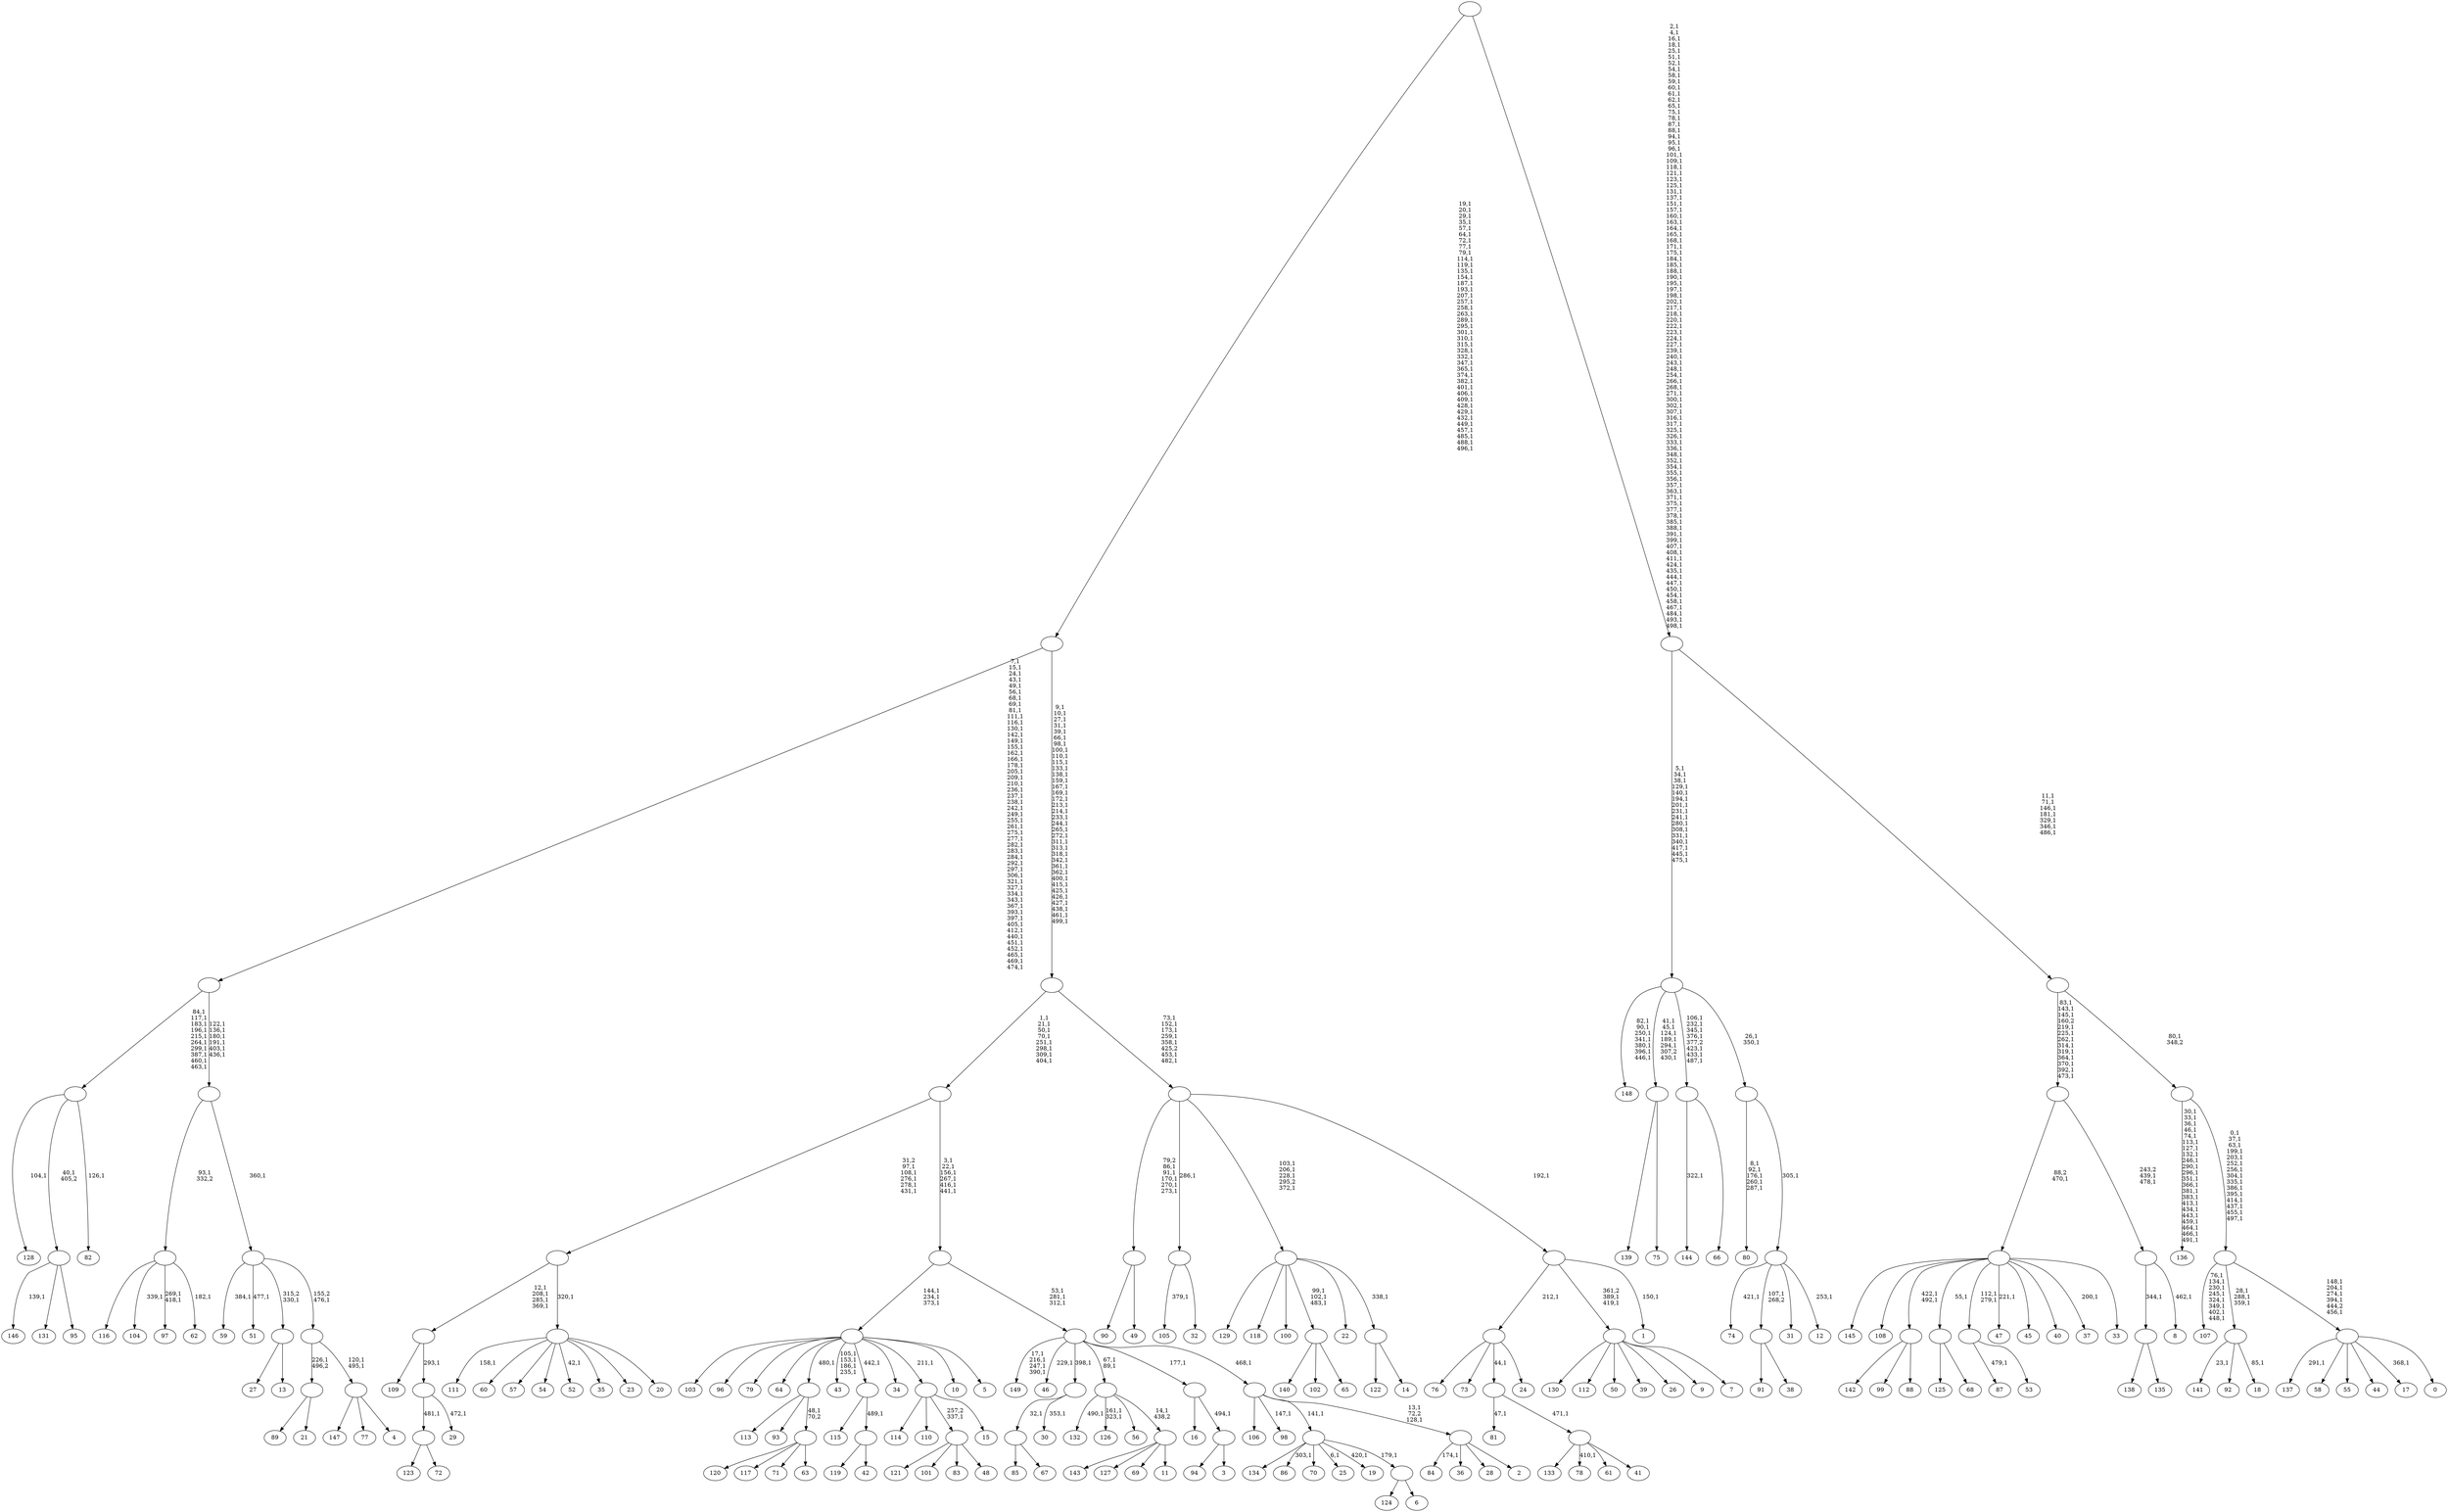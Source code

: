 digraph T {
	650 [label="149"]
	645 [label="148"]
	637 [label="147"]
	636 [label="146"]
	634 [label="145"]
	633 [label="144"]
	631 [label="143"]
	630 [label="142"]
	629 [label="141"]
	627 [label="140"]
	626 [label="139"]
	625 [label="138"]
	624 [label="137"]
	622 [label="136"]
	599 [label="135"]
	598 [label=""]
	597 [label="134"]
	596 [label="133"]
	595 [label="132"]
	593 [label="131"]
	592 [label="130"]
	591 [label="129"]
	590 [label="128"]
	588 [label="127"]
	587 [label="126"]
	584 [label="125"]
	583 [label="124"]
	582 [label="123"]
	581 [label="122"]
	580 [label="121"]
	579 [label="120"]
	578 [label="119"]
	577 [label="118"]
	576 [label="117"]
	575 [label="116"]
	574 [label="115"]
	573 [label="114"]
	572 [label="113"]
	571 [label="112"]
	570 [label="111"]
	568 [label="110"]
	567 [label="109"]
	566 [label="108"]
	565 [label="107"]
	556 [label="106"]
	555 [label="105"]
	553 [label="104"]
	551 [label="103"]
	550 [label="102"]
	549 [label="101"]
	548 [label="100"]
	547 [label="99"]
	546 [label="98"]
	544 [label="97"]
	541 [label="96"]
	540 [label="95"]
	539 [label=""]
	538 [label="94"]
	537 [label="93"]
	536 [label="92"]
	535 [label="91"]
	534 [label="90"]
	533 [label="89"]
	532 [label="88"]
	531 [label=""]
	529 [label="87"]
	527 [label="86"]
	525 [label="85"]
	524 [label="84"]
	522 [label="83"]
	521 [label="82"]
	519 [label=""]
	509 [label="81"]
	507 [label="80"]
	501 [label="79"]
	500 [label="78"]
	498 [label="77"]
	497 [label="76"]
	496 [label="75"]
	495 [label=""]
	489 [label="74"]
	487 [label="73"]
	486 [label="72"]
	485 [label=""]
	484 [label="71"]
	483 [label="70"]
	482 [label="69"]
	481 [label="68"]
	480 [label=""]
	479 [label="67"]
	478 [label=""]
	477 [label="66"]
	476 [label=""]
	469 [label="65"]
	468 [label=""]
	465 [label="64"]
	464 [label="63"]
	463 [label=""]
	462 [label=""]
	461 [label="62"]
	459 [label=""]
	458 [label="61"]
	457 [label="60"]
	456 [label="59"]
	454 [label="58"]
	453 [label="57"]
	452 [label="56"]
	451 [label="55"]
	450 [label="54"]
	449 [label="53"]
	448 [label=""]
	446 [label="52"]
	444 [label="51"]
	442 [label="50"]
	441 [label="49"]
	440 [label=""]
	435 [label="48"]
	434 [label=""]
	433 [label="47"]
	431 [label="46"]
	429 [label="45"]
	428 [label="44"]
	427 [label="43"]
	422 [label="42"]
	421 [label=""]
	420 [label=""]
	419 [label="41"]
	418 [label=""]
	417 [label=""]
	416 [label="40"]
	415 [label="39"]
	414 [label="38"]
	413 [label=""]
	412 [label="37"]
	410 [label="36"]
	409 [label="35"]
	408 [label="34"]
	407 [label="33"]
	406 [label=""]
	405 [label="32"]
	404 [label=""]
	403 [label="31"]
	402 [label="30"]
	400 [label=""]
	399 [label="29"]
	397 [label=""]
	396 [label=""]
	392 [label="28"]
	391 [label="27"]
	390 [label="26"]
	389 [label="25"]
	387 [label="24"]
	386 [label=""]
	385 [label="23"]
	384 [label="22"]
	383 [label="21"]
	382 [label=""]
	381 [label="20"]
	380 [label=""]
	379 [label=""]
	374 [label="19"]
	372 [label="18"]
	370 [label=""]
	367 [label="17"]
	365 [label="16"]
	364 [label="15"]
	363 [label=""]
	362 [label="14"]
	361 [label=""]
	360 [label=""]
	356 [label="13"]
	355 [label=""]
	354 [label="12"]
	352 [label=""]
	351 [label=""]
	349 [label=""]
	333 [label="11"]
	332 [label=""]
	331 [label=""]
	329 [label="10"]
	328 [label="9"]
	327 [label="8"]
	325 [label=""]
	323 [label=""]
	311 [label="7"]
	310 [label=""]
	308 [label="6"]
	307 [label=""]
	306 [label=""]
	305 [label="5"]
	304 [label=""]
	301 [label="4"]
	300 [label=""]
	298 [label=""]
	297 [label=""]
	296 [label=""]
	290 [label=""]
	239 [label="3"]
	238 [label=""]
	237 [label=""]
	236 [label="2"]
	235 [label=""]
	233 [label=""]
	232 [label=""]
	229 [label=""]
	223 [label=""]
	215 [label="1"]
	213 [label=""]
	212 [label=""]
	205 [label=""]
	169 [label=""]
	128 [label="0"]
	127 [label=""]
	122 [label=""]
	107 [label=""]
	106 [label=""]
	99 [label=""]
	0 [label=""]
	598 -> 625 [label=""]
	598 -> 599 [label=""]
	539 -> 636 [label="139,1"]
	539 -> 593 [label=""]
	539 -> 540 [label=""]
	531 -> 630 [label=""]
	531 -> 547 [label=""]
	531 -> 532 [label=""]
	519 -> 521 [label="126,1"]
	519 -> 590 [label="104,1"]
	519 -> 539 [label="40,1\n405,2"]
	495 -> 626 [label=""]
	495 -> 496 [label=""]
	485 -> 582 [label=""]
	485 -> 486 [label=""]
	480 -> 584 [label=""]
	480 -> 481 [label=""]
	478 -> 525 [label=""]
	478 -> 479 [label=""]
	476 -> 633 [label="322,1"]
	476 -> 477 [label=""]
	468 -> 627 [label=""]
	468 -> 550 [label=""]
	468 -> 469 [label=""]
	463 -> 579 [label=""]
	463 -> 576 [label=""]
	463 -> 484 [label=""]
	463 -> 464 [label=""]
	462 -> 572 [label=""]
	462 -> 537 [label=""]
	462 -> 463 [label="48,1\n70,2"]
	459 -> 461 [label="182,1"]
	459 -> 544 [label="269,1\n418,1"]
	459 -> 553 [label="339,1"]
	459 -> 575 [label=""]
	448 -> 529 [label="479,1"]
	448 -> 449 [label=""]
	440 -> 534 [label=""]
	440 -> 441 [label=""]
	434 -> 580 [label=""]
	434 -> 549 [label=""]
	434 -> 522 [label=""]
	434 -> 435 [label=""]
	421 -> 578 [label=""]
	421 -> 422 [label=""]
	420 -> 574 [label=""]
	420 -> 421 [label="489,1"]
	418 -> 500 [label="410,1"]
	418 -> 596 [label=""]
	418 -> 458 [label=""]
	418 -> 419 [label=""]
	417 -> 509 [label="47,1"]
	417 -> 418 [label="471,1"]
	413 -> 535 [label=""]
	413 -> 414 [label=""]
	406 -> 412 [label="200,1"]
	406 -> 433 [label="221,1"]
	406 -> 448 [label="112,1\n279,1"]
	406 -> 531 [label="422,1\n492,1"]
	406 -> 634 [label=""]
	406 -> 566 [label=""]
	406 -> 480 [label="55,1"]
	406 -> 429 [label=""]
	406 -> 416 [label=""]
	406 -> 407 [label=""]
	404 -> 555 [label="379,1"]
	404 -> 405 [label=""]
	400 -> 402 [label="353,1"]
	400 -> 478 [label="32,1"]
	397 -> 399 [label="472,1"]
	397 -> 485 [label="481,1"]
	396 -> 567 [label=""]
	396 -> 397 [label="293,1"]
	386 -> 497 [label=""]
	386 -> 487 [label=""]
	386 -> 417 [label="44,1"]
	386 -> 387 [label=""]
	382 -> 533 [label=""]
	382 -> 383 [label=""]
	380 -> 446 [label="42,1"]
	380 -> 570 [label="158,1"]
	380 -> 457 [label=""]
	380 -> 453 [label=""]
	380 -> 450 [label=""]
	380 -> 409 [label=""]
	380 -> 385 [label=""]
	380 -> 381 [label=""]
	379 -> 396 [label="12,1\n208,1\n285,1\n369,1"]
	379 -> 380 [label="320,1"]
	370 -> 372 [label="85,1"]
	370 -> 629 [label="23,1"]
	370 -> 536 [label=""]
	363 -> 573 [label=""]
	363 -> 568 [label=""]
	363 -> 434 [label="257,2\n337,1"]
	363 -> 364 [label=""]
	361 -> 581 [label=""]
	361 -> 362 [label=""]
	360 -> 468 [label="99,1\n102,1\n483,1"]
	360 -> 591 [label=""]
	360 -> 577 [label=""]
	360 -> 548 [label=""]
	360 -> 384 [label=""]
	360 -> 361 [label="338,1"]
	355 -> 391 [label=""]
	355 -> 356 [label=""]
	352 -> 354 [label="253,1"]
	352 -> 489 [label="421,1"]
	352 -> 413 [label="107,1\n268,2"]
	352 -> 403 [label=""]
	351 -> 507 [label="8,1\n92,1\n176,1\n260,1\n287,1"]
	351 -> 352 [label="305,1"]
	349 -> 351 [label="26,1\n350,1"]
	349 -> 476 [label="106,1\n232,1\n345,1\n376,1\n377,2\n423,1\n433,1\n487,1"]
	349 -> 495 [label="41,1\n45,1\n124,1\n189,1\n294,1\n307,2\n430,1"]
	349 -> 645 [label="82,1\n90,1\n250,1\n341,1\n380,1\n396,1\n446,1"]
	332 -> 631 [label=""]
	332 -> 588 [label=""]
	332 -> 482 [label=""]
	332 -> 333 [label=""]
	331 -> 587 [label="161,1\n323,1"]
	331 -> 595 [label="490,1"]
	331 -> 452 [label=""]
	331 -> 332 [label="14,1\n438,2"]
	325 -> 327 [label="462,1"]
	325 -> 598 [label="344,1"]
	323 -> 325 [label="243,2\n439,1\n478,1"]
	323 -> 406 [label="88,2\n470,1"]
	310 -> 592 [label=""]
	310 -> 571 [label=""]
	310 -> 442 [label=""]
	310 -> 415 [label=""]
	310 -> 390 [label=""]
	310 -> 328 [label=""]
	310 -> 311 [label=""]
	307 -> 583 [label=""]
	307 -> 308 [label=""]
	306 -> 374 [label="420,1"]
	306 -> 389 [label="6,1"]
	306 -> 527 [label="303,1"]
	306 -> 597 [label=""]
	306 -> 483 [label=""]
	306 -> 307 [label="179,1"]
	304 -> 427 [label="105,1\n153,1\n186,1\n235,1"]
	304 -> 551 [label=""]
	304 -> 541 [label=""]
	304 -> 501 [label=""]
	304 -> 465 [label=""]
	304 -> 462 [label="480,1"]
	304 -> 420 [label="442,1"]
	304 -> 408 [label=""]
	304 -> 363 [label="211,1"]
	304 -> 329 [label=""]
	304 -> 305 [label=""]
	300 -> 637 [label=""]
	300 -> 498 [label=""]
	300 -> 301 [label=""]
	298 -> 300 [label="120,1\n495,1"]
	298 -> 382 [label="226,1\n496,2"]
	297 -> 444 [label="477,1"]
	297 -> 456 [label="384,1"]
	297 -> 355 [label="315,2\n330,1"]
	297 -> 298 [label="155,2\n476,1"]
	296 -> 459 [label="93,1\n332,2"]
	296 -> 297 [label="360,1"]
	290 -> 296 [label="122,1\n136,1\n180,1\n191,1\n403,1\n436,1"]
	290 -> 519 [label="84,1\n117,1\n183,1\n196,1\n215,1\n264,1\n299,1\n387,1\n460,1\n463,1"]
	238 -> 538 [label=""]
	238 -> 239 [label=""]
	237 -> 365 [label=""]
	237 -> 238 [label="494,1"]
	235 -> 524 [label="174,1"]
	235 -> 410 [label=""]
	235 -> 392 [label=""]
	235 -> 236 [label=""]
	233 -> 235 [label="13,1\n72,2\n128,1"]
	233 -> 546 [label="147,1"]
	233 -> 556 [label=""]
	233 -> 306 [label="141,1"]
	232 -> 331 [label="67,1\n89,1"]
	232 -> 431 [label="229,1"]
	232 -> 650 [label="17,1\n216,1\n247,1\n390,1"]
	232 -> 400 [label="398,1"]
	232 -> 237 [label="177,1"]
	232 -> 233 [label="468,1"]
	229 -> 232 [label="53,1\n281,1\n312,1"]
	229 -> 304 [label="144,1\n234,1\n373,1"]
	223 -> 229 [label="3,1\n22,1\n156,1\n267,1\n416,1\n441,1"]
	223 -> 379 [label="31,2\n97,1\n108,1\n276,1\n278,1\n431,1"]
	213 -> 215 [label="150,1"]
	213 -> 310 [label="361,2\n389,1\n419,1"]
	213 -> 386 [label="212,1"]
	212 -> 360 [label="103,1\n206,1\n228,1\n295,2\n372,1"]
	212 -> 440 [label="79,2\n86,1\n91,1\n170,1\n270,1\n273,1"]
	212 -> 404 [label="286,1"]
	212 -> 213 [label="192,1"]
	205 -> 212 [label="73,1\n152,1\n173,1\n259,1\n358,1\n425,2\n453,1\n482,1"]
	205 -> 223 [label="1,1\n21,1\n50,1\n70,1\n251,1\n298,1\n309,1\n404,1"]
	169 -> 205 [label="9,1\n10,1\n27,1\n31,1\n39,1\n66,1\n98,1\n100,1\n110,1\n115,1\n133,1\n138,1\n159,1\n167,1\n169,1\n172,1\n213,1\n214,1\n233,1\n244,1\n265,1\n272,1\n311,1\n313,1\n318,1\n342,1\n361,1\n362,1\n400,1\n415,1\n425,1\n426,1\n427,1\n438,1\n461,1\n499,1"]
	169 -> 290 [label="7,1\n15,1\n24,1\n43,1\n49,1\n56,1\n68,1\n69,1\n81,1\n111,1\n116,1\n130,1\n142,1\n149,1\n155,1\n162,1\n166,1\n178,1\n205,1\n209,1\n210,1\n236,1\n237,1\n238,1\n242,1\n249,1\n255,1\n261,1\n275,1\n277,1\n282,1\n283,1\n284,1\n292,1\n297,1\n306,1\n321,1\n327,1\n334,1\n343,1\n367,1\n393,1\n397,1\n405,1\n412,1\n440,1\n451,1\n452,1\n465,1\n469,1\n474,1"]
	127 -> 367 [label="368,1"]
	127 -> 624 [label="291,1"]
	127 -> 454 [label=""]
	127 -> 451 [label=""]
	127 -> 428 [label=""]
	127 -> 128 [label=""]
	122 -> 127 [label="148,1\n204,1\n274,1\n394,1\n444,2\n456,1"]
	122 -> 370 [label="28,1\n288,1\n359,1"]
	122 -> 565 [label="76,1\n134,1\n230,1\n245,1\n324,1\n349,1\n402,1\n448,1"]
	107 -> 122 [label="0,1\n37,1\n63,1\n199,1\n203,1\n252,1\n256,1\n304,1\n335,1\n386,1\n395,1\n414,1\n437,1\n455,1\n497,1"]
	107 -> 622 [label="30,1\n33,1\n36,1\n46,1\n74,1\n113,1\n127,1\n132,1\n246,1\n290,1\n296,1\n351,1\n366,1\n381,1\n383,1\n413,1\n434,1\n443,1\n459,1\n464,1\n466,1\n491,1"]
	106 -> 323 [label="83,1\n143,1\n145,1\n160,2\n219,1\n225,1\n262,1\n314,1\n319,1\n364,1\n370,1\n392,1\n473,1"]
	106 -> 107 [label="80,1\n348,2"]
	99 -> 106 [label="11,1\n71,1\n146,1\n181,1\n329,1\n346,1\n486,1"]
	99 -> 349 [label="5,1\n34,1\n38,1\n129,1\n140,1\n194,1\n201,1\n231,1\n241,1\n280,1\n308,1\n331,1\n340,1\n417,1\n445,1\n475,1"]
	0 -> 99 [label="2,1\n4,1\n16,1\n18,1\n25,1\n51,1\n52,1\n54,1\n58,1\n59,1\n60,1\n61,1\n62,1\n65,1\n75,1\n78,1\n87,1\n88,1\n94,1\n95,1\n96,1\n101,1\n109,1\n118,1\n121,1\n123,1\n125,1\n131,1\n137,1\n151,1\n157,1\n160,1\n163,1\n164,1\n165,1\n168,1\n171,1\n175,1\n184,1\n185,1\n188,1\n190,1\n195,1\n197,1\n198,1\n202,1\n217,1\n218,1\n220,1\n222,1\n223,1\n224,1\n227,1\n239,1\n240,1\n243,1\n248,1\n254,1\n266,1\n268,1\n271,1\n300,1\n302,1\n307,1\n316,1\n317,1\n325,1\n326,1\n333,1\n336,1\n348,1\n352,1\n354,1\n355,1\n356,1\n357,1\n363,1\n371,1\n375,1\n377,1\n378,1\n385,1\n388,1\n391,1\n399,1\n407,1\n408,1\n411,1\n424,1\n435,1\n444,1\n447,1\n450,1\n454,1\n458,1\n467,1\n484,1\n493,1\n498,1"]
	0 -> 169 [label="19,1\n20,1\n29,1\n35,1\n57,1\n64,1\n72,1\n77,1\n79,1\n114,1\n119,1\n135,1\n154,1\n187,1\n193,1\n207,1\n257,1\n258,1\n263,1\n289,1\n295,1\n301,1\n310,1\n315,1\n328,1\n332,1\n347,1\n365,1\n374,1\n382,1\n401,1\n406,1\n409,1\n428,1\n429,1\n432,1\n449,1\n457,1\n485,1\n488,1\n496,1"]
}
